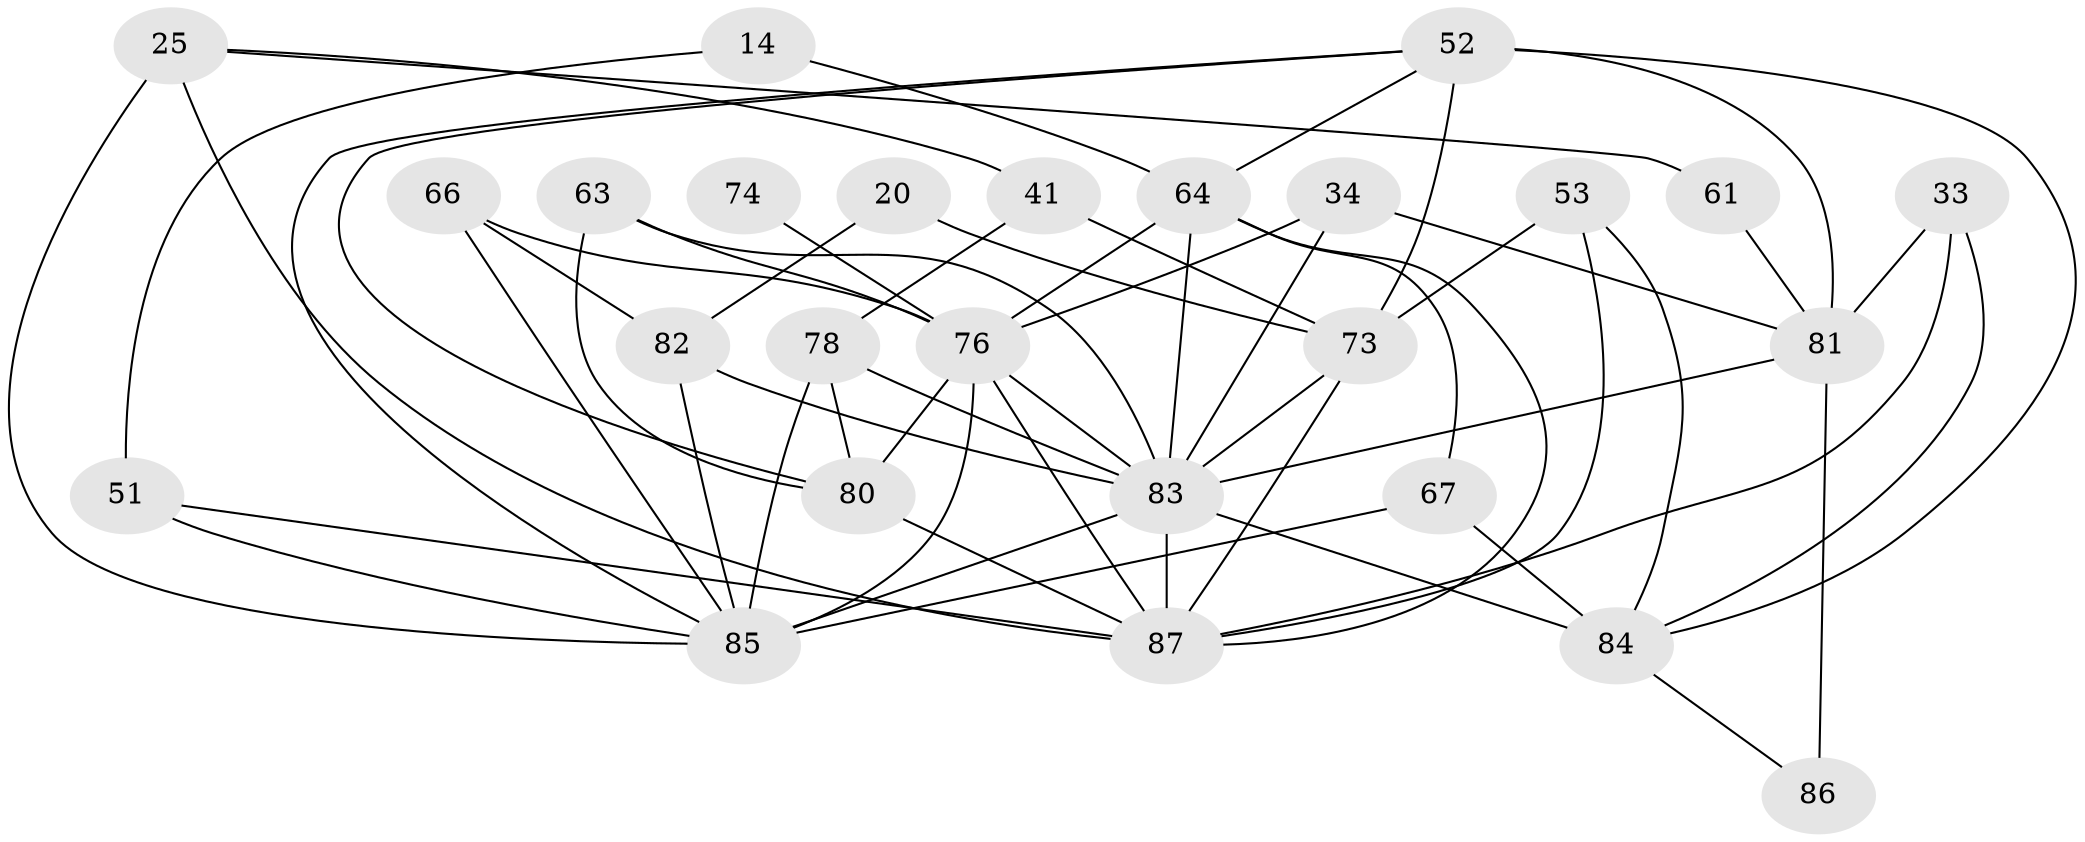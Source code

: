 // original degree distribution, {4: 0.21839080459770116, 3: 0.2988505747126437, 2: 0.16091954022988506, 6: 0.13793103448275862, 5: 0.11494252873563218, 7: 0.04597701149425287, 8: 0.022988505747126436}
// Generated by graph-tools (version 1.1) at 2025/54/03/04/25 21:54:53]
// undirected, 26 vertices, 59 edges
graph export_dot {
graph [start="1"]
  node [color=gray90,style=filled];
  14;
  20;
  25;
  33;
  34;
  41;
  51;
  52 [super="+30+27"];
  53;
  61 [super="+42"];
  63 [super="+29+40+16"];
  64 [super="+54+50"];
  66 [super="+36"];
  67 [super="+12+46"];
  73 [super="+38"];
  74;
  76 [super="+58+62+68+55+75"];
  78 [super="+57"];
  80 [super="+49"];
  81 [super="+48"];
  82;
  83 [super="+39+79+77"];
  84 [super="+22"];
  85 [super="+6+7+70+60+72"];
  86;
  87 [super="+56+35"];
  14 -- 51;
  14 -- 64;
  20 -- 73;
  20 -- 82;
  25 -- 41;
  25 -- 61;
  25 -- 85 [weight=2];
  25 -- 87 [weight=2];
  33 -- 84;
  33 -- 81;
  33 -- 87;
  34 -- 81;
  34 -- 76 [weight=4];
  34 -- 83 [weight=3];
  41 -- 78;
  41 -- 73;
  51 -- 85;
  51 -- 87 [weight=2];
  52 -- 64;
  52 -- 85 [weight=3];
  52 -- 73 [weight=3];
  52 -- 80;
  52 -- 81 [weight=2];
  52 -- 84;
  53 -- 84;
  53 -- 73;
  53 -- 87 [weight=2];
  61 -- 81 [weight=2];
  63 -- 76;
  63 -- 80 [weight=2];
  63 -- 83 [weight=4];
  64 -- 67 [weight=2];
  64 -- 76;
  64 -- 83 [weight=4];
  64 -- 87 [weight=3];
  66 -- 82 [weight=2];
  66 -- 85;
  66 -- 76;
  67 -- 84 [weight=2];
  67 -- 85 [weight=3];
  73 -- 83;
  73 -- 87;
  74 -- 76 [weight=2];
  76 -- 87 [weight=4];
  76 -- 80 [weight=5];
  76 -- 85;
  76 -- 83;
  78 -- 80 [weight=2];
  78 -- 85 [weight=3];
  78 -- 83;
  80 -- 87;
  81 -- 83 [weight=4];
  81 -- 86;
  82 -- 85;
  82 -- 83 [weight=3];
  83 -- 85 [weight=5];
  83 -- 84 [weight=2];
  83 -- 87 [weight=4];
  84 -- 86;
}
